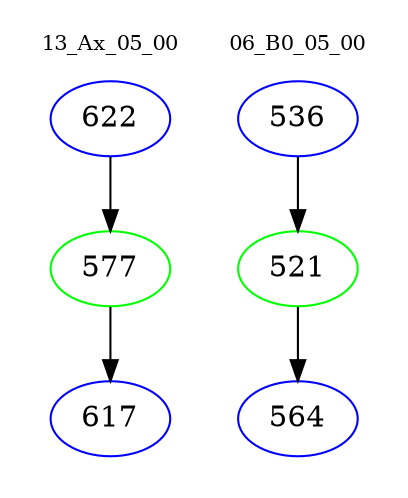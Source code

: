 digraph{
subgraph cluster_0 {
color = white
label = "13_Ax_05_00";
fontsize=10;
T0_622 [label="622", color="blue"]
T0_622 -> T0_577 [color="black"]
T0_577 [label="577", color="green"]
T0_577 -> T0_617 [color="black"]
T0_617 [label="617", color="blue"]
}
subgraph cluster_1 {
color = white
label = "06_B0_05_00";
fontsize=10;
T1_536 [label="536", color="blue"]
T1_536 -> T1_521 [color="black"]
T1_521 [label="521", color="green"]
T1_521 -> T1_564 [color="black"]
T1_564 [label="564", color="blue"]
}
}
